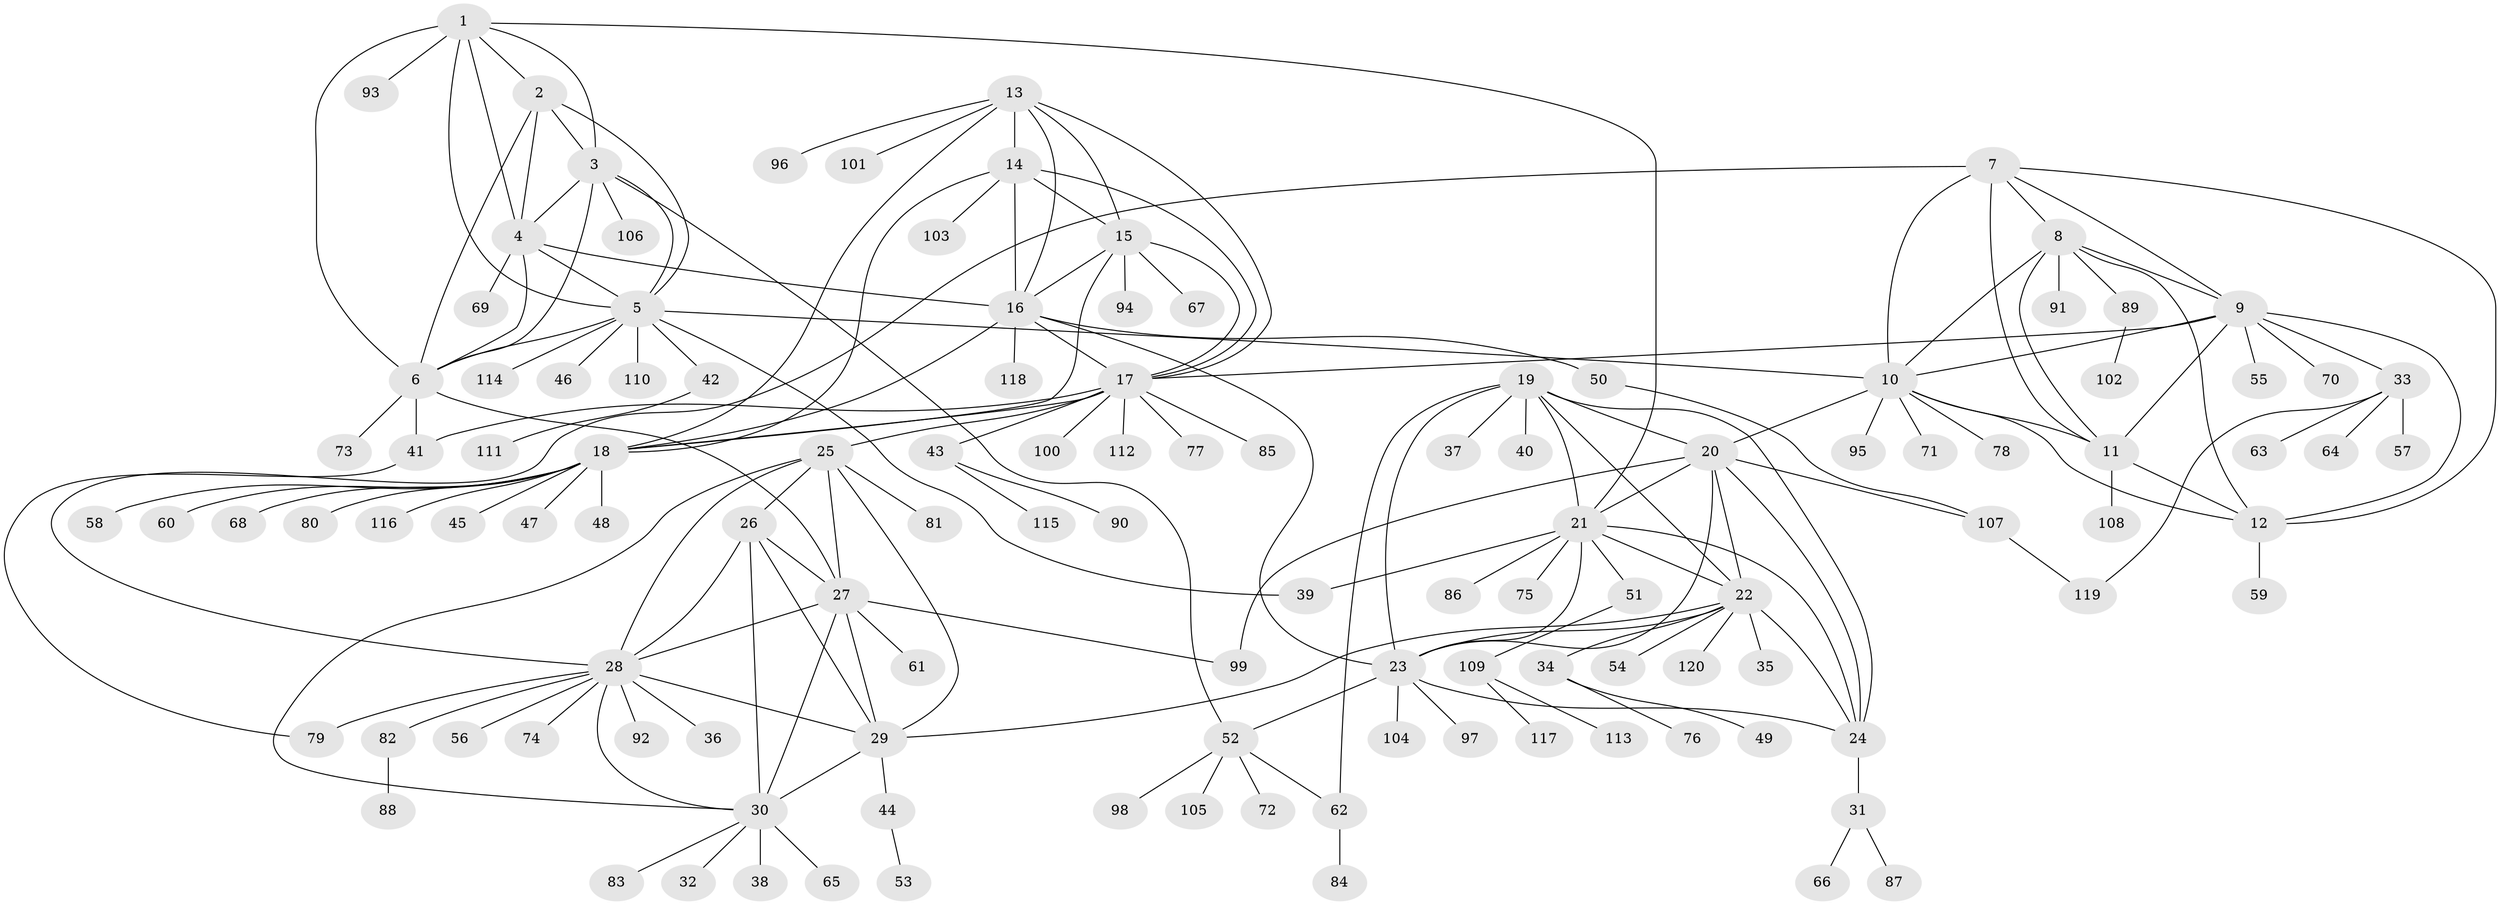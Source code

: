 // Generated by graph-tools (version 1.1) at 2025/50/03/09/25 03:50:34]
// undirected, 120 vertices, 183 edges
graph export_dot {
graph [start="1"]
  node [color=gray90,style=filled];
  1;
  2;
  3;
  4;
  5;
  6;
  7;
  8;
  9;
  10;
  11;
  12;
  13;
  14;
  15;
  16;
  17;
  18;
  19;
  20;
  21;
  22;
  23;
  24;
  25;
  26;
  27;
  28;
  29;
  30;
  31;
  32;
  33;
  34;
  35;
  36;
  37;
  38;
  39;
  40;
  41;
  42;
  43;
  44;
  45;
  46;
  47;
  48;
  49;
  50;
  51;
  52;
  53;
  54;
  55;
  56;
  57;
  58;
  59;
  60;
  61;
  62;
  63;
  64;
  65;
  66;
  67;
  68;
  69;
  70;
  71;
  72;
  73;
  74;
  75;
  76;
  77;
  78;
  79;
  80;
  81;
  82;
  83;
  84;
  85;
  86;
  87;
  88;
  89;
  90;
  91;
  92;
  93;
  94;
  95;
  96;
  97;
  98;
  99;
  100;
  101;
  102;
  103;
  104;
  105;
  106;
  107;
  108;
  109;
  110;
  111;
  112;
  113;
  114;
  115;
  116;
  117;
  118;
  119;
  120;
  1 -- 2;
  1 -- 3;
  1 -- 4;
  1 -- 5;
  1 -- 6;
  1 -- 21;
  1 -- 93;
  2 -- 3;
  2 -- 4;
  2 -- 5;
  2 -- 6;
  3 -- 4;
  3 -- 5;
  3 -- 6;
  3 -- 52;
  3 -- 106;
  4 -- 5;
  4 -- 6;
  4 -- 16;
  4 -- 69;
  5 -- 6;
  5 -- 10;
  5 -- 39;
  5 -- 42;
  5 -- 46;
  5 -- 110;
  5 -- 114;
  6 -- 27;
  6 -- 41;
  6 -- 73;
  7 -- 8;
  7 -- 9;
  7 -- 10;
  7 -- 11;
  7 -- 12;
  7 -- 28;
  8 -- 9;
  8 -- 10;
  8 -- 11;
  8 -- 12;
  8 -- 89;
  8 -- 91;
  9 -- 10;
  9 -- 11;
  9 -- 12;
  9 -- 17;
  9 -- 33;
  9 -- 55;
  9 -- 70;
  10 -- 11;
  10 -- 12;
  10 -- 20;
  10 -- 71;
  10 -- 78;
  10 -- 95;
  11 -- 12;
  11 -- 108;
  12 -- 59;
  13 -- 14;
  13 -- 15;
  13 -- 16;
  13 -- 17;
  13 -- 18;
  13 -- 96;
  13 -- 101;
  14 -- 15;
  14 -- 16;
  14 -- 17;
  14 -- 18;
  14 -- 103;
  15 -- 16;
  15 -- 17;
  15 -- 18;
  15 -- 67;
  15 -- 94;
  16 -- 17;
  16 -- 18;
  16 -- 23;
  16 -- 50;
  16 -- 118;
  17 -- 18;
  17 -- 25;
  17 -- 41;
  17 -- 43;
  17 -- 77;
  17 -- 85;
  17 -- 100;
  17 -- 112;
  18 -- 45;
  18 -- 47;
  18 -- 48;
  18 -- 58;
  18 -- 60;
  18 -- 68;
  18 -- 80;
  18 -- 116;
  19 -- 20;
  19 -- 21;
  19 -- 22;
  19 -- 23;
  19 -- 24;
  19 -- 37;
  19 -- 40;
  19 -- 62;
  20 -- 21;
  20 -- 22;
  20 -- 23;
  20 -- 24;
  20 -- 99;
  20 -- 107;
  21 -- 22;
  21 -- 23;
  21 -- 24;
  21 -- 39;
  21 -- 51;
  21 -- 75;
  21 -- 86;
  22 -- 23;
  22 -- 24;
  22 -- 29;
  22 -- 34;
  22 -- 35;
  22 -- 54;
  22 -- 120;
  23 -- 24;
  23 -- 52;
  23 -- 97;
  23 -- 104;
  24 -- 31;
  25 -- 26;
  25 -- 27;
  25 -- 28;
  25 -- 29;
  25 -- 30;
  25 -- 81;
  26 -- 27;
  26 -- 28;
  26 -- 29;
  26 -- 30;
  27 -- 28;
  27 -- 29;
  27 -- 30;
  27 -- 61;
  27 -- 99;
  28 -- 29;
  28 -- 30;
  28 -- 36;
  28 -- 56;
  28 -- 74;
  28 -- 79;
  28 -- 82;
  28 -- 92;
  29 -- 30;
  29 -- 44;
  30 -- 32;
  30 -- 38;
  30 -- 65;
  30 -- 83;
  31 -- 66;
  31 -- 87;
  33 -- 57;
  33 -- 63;
  33 -- 64;
  33 -- 119;
  34 -- 49;
  34 -- 76;
  41 -- 79;
  42 -- 111;
  43 -- 90;
  43 -- 115;
  44 -- 53;
  50 -- 107;
  51 -- 109;
  52 -- 62;
  52 -- 72;
  52 -- 98;
  52 -- 105;
  62 -- 84;
  82 -- 88;
  89 -- 102;
  107 -- 119;
  109 -- 113;
  109 -- 117;
}
